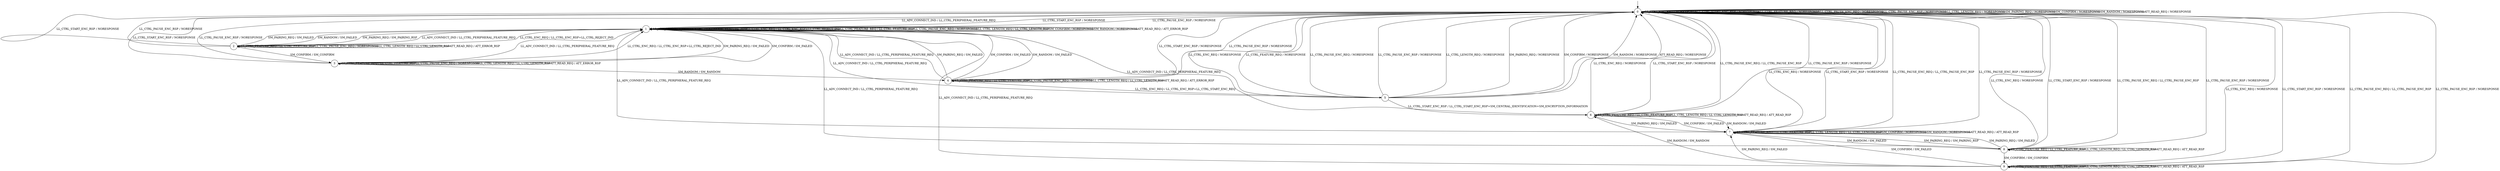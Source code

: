 digraph g {

	s0 [shape="circle" label="0"];
	s1 [shape="circle" label="1"];
	s2 [shape="circle" label="2"];
	s3 [shape="circle" label="3"];
	s4 [shape="circle" label="4"];
	s5 [shape="circle" label="5"];
	s6 [shape="circle" label="6"];
	s7 [shape="circle" label="7"];
	s8 [shape="circle" label="8"];
	s9 [shape="circle" label="9"];
	s0 -> s1 [label="LL_ADV_CONNECT_IND / LL_CTRL_PERIPHERAL_FEATURE_REQ"];
	s0 -> s0 [label="LL_CTRL_ENC_REQ / NORESPONSE"];
	s0 -> s0 [label="LL_CTRL_START_ENC_RSP / NORESPONSE"];
	s0 -> s0 [label="LL_CTRL_FEATURE_REQ / NORESPONSE"];
	s0 -> s0 [label="LL_CTRL_PAUSE_ENC_REQ / NORESPONSE"];
	s0 -> s0 [label="LL_CTRL_PAUSE_ENC_RSP / NORESPONSE"];
	s0 -> s0 [label="LL_CTRL_LENGTH_REQ / NORESPONSE"];
	s0 -> s0 [label="SM_PAIRING_REQ / NORESPONSE"];
	s0 -> s0 [label="SM_CONFIRM / NORESPONSE"];
	s0 -> s0 [label="SM_RANDOM / NORESPONSE"];
	s0 -> s0 [label="ATT_READ_REQ / NORESPONSE"];
	s1 -> s1 [label="LL_ADV_CONNECT_IND / LL_CTRL_PERIPHERAL_FEATURE_REQ"];
	s1 -> s1 [label="LL_CTRL_ENC_REQ / LL_CTRL_ENC_RSP+LL_CTRL_REJECT_IND"];
	s1 -> s0 [label="LL_CTRL_START_ENC_RSP / NORESPONSE"];
	s1 -> s1 [label="LL_CTRL_FEATURE_REQ / LL_CTRL_FEATURE_RSP"];
	s1 -> s1 [label="LL_CTRL_PAUSE_ENC_REQ / NORESPONSE"];
	s1 -> s0 [label="LL_CTRL_PAUSE_ENC_RSP / NORESPONSE"];
	s1 -> s1 [label="LL_CTRL_LENGTH_REQ / LL_CTRL_LENGTH_RSP"];
	s1 -> s2 [label="SM_PAIRING_REQ / SM_PAIRING_RSP"];
	s1 -> s1 [label="SM_CONFIRM / NORESPONSE"];
	s1 -> s1 [label="SM_RANDOM / NORESPONSE"];
	s1 -> s1 [label="ATT_READ_REQ / ATT_ERROR_RSP"];
	s2 -> s1 [label="LL_ADV_CONNECT_IND / LL_CTRL_PERIPHERAL_FEATURE_REQ"];
	s2 -> s1 [label="LL_CTRL_ENC_REQ / LL_CTRL_ENC_RSP+LL_CTRL_REJECT_IND"];
	s2 -> s0 [label="LL_CTRL_START_ENC_RSP / NORESPONSE"];
	s2 -> s2 [label="LL_CTRL_FEATURE_REQ / LL_CTRL_FEATURE_RSP"];
	s2 -> s2 [label="LL_CTRL_PAUSE_ENC_REQ / NORESPONSE"];
	s2 -> s0 [label="LL_CTRL_PAUSE_ENC_RSP / NORESPONSE"];
	s2 -> s2 [label="LL_CTRL_LENGTH_REQ / LL_CTRL_LENGTH_RSP"];
	s2 -> s1 [label="SM_PAIRING_REQ / SM_FAILED"];
	s2 -> s3 [label="SM_CONFIRM / SM_CONFIRM"];
	s2 -> s1 [label="SM_RANDOM / SM_FAILED"];
	s2 -> s2 [label="ATT_READ_REQ / ATT_ERROR_RSP"];
	s3 -> s1 [label="LL_ADV_CONNECT_IND / LL_CTRL_PERIPHERAL_FEATURE_REQ"];
	s3 -> s1 [label="LL_CTRL_ENC_REQ / LL_CTRL_ENC_RSP+LL_CTRL_REJECT_IND"];
	s3 -> s0 [label="LL_CTRL_START_ENC_RSP / NORESPONSE"];
	s3 -> s3 [label="LL_CTRL_FEATURE_REQ / LL_CTRL_FEATURE_RSP"];
	s3 -> s3 [label="LL_CTRL_PAUSE_ENC_REQ / NORESPONSE"];
	s3 -> s0 [label="LL_CTRL_PAUSE_ENC_RSP / NORESPONSE"];
	s3 -> s3 [label="LL_CTRL_LENGTH_REQ / LL_CTRL_LENGTH_RSP"];
	s3 -> s1 [label="SM_PAIRING_REQ / SM_FAILED"];
	s3 -> s1 [label="SM_CONFIRM / SM_FAILED"];
	s3 -> s4 [label="SM_RANDOM / SM_RANDOM"];
	s3 -> s3 [label="ATT_READ_REQ / ATT_ERROR_RSP"];
	s4 -> s1 [label="LL_ADV_CONNECT_IND / LL_CTRL_PERIPHERAL_FEATURE_REQ"];
	s4 -> s5 [label="LL_CTRL_ENC_REQ / LL_CTRL_ENC_RSP+LL_CTRL_START_ENC_REQ"];
	s4 -> s0 [label="LL_CTRL_START_ENC_RSP / NORESPONSE"];
	s4 -> s4 [label="LL_CTRL_FEATURE_REQ / LL_CTRL_FEATURE_RSP"];
	s4 -> s4 [label="LL_CTRL_PAUSE_ENC_REQ / NORESPONSE"];
	s4 -> s0 [label="LL_CTRL_PAUSE_ENC_RSP / NORESPONSE"];
	s4 -> s4 [label="LL_CTRL_LENGTH_REQ / LL_CTRL_LENGTH_RSP"];
	s4 -> s1 [label="SM_PAIRING_REQ / SM_FAILED"];
	s4 -> s1 [label="SM_CONFIRM / SM_FAILED"];
	s4 -> s1 [label="SM_RANDOM / SM_FAILED"];
	s4 -> s4 [label="ATT_READ_REQ / ATT_ERROR_RSP"];
	s5 -> s1 [label="LL_ADV_CONNECT_IND / LL_CTRL_PERIPHERAL_FEATURE_REQ"];
	s5 -> s0 [label="LL_CTRL_ENC_REQ / NORESPONSE"];
	s5 -> s6 [label="LL_CTRL_START_ENC_RSP / LL_CTRL_START_ENC_RSP+SM_CENTRAL_IDENTIFICATION+SM_ENCRYPTION_INFORMATION"];
	s5 -> s0 [label="LL_CTRL_FEATURE_REQ / NORESPONSE"];
	s5 -> s0 [label="LL_CTRL_PAUSE_ENC_REQ / NORESPONSE"];
	s5 -> s0 [label="LL_CTRL_PAUSE_ENC_RSP / NORESPONSE"];
	s5 -> s0 [label="LL_CTRL_LENGTH_REQ / NORESPONSE"];
	s5 -> s0 [label="SM_PAIRING_REQ / NORESPONSE"];
	s5 -> s0 [label="SM_CONFIRM / NORESPONSE"];
	s5 -> s0 [label="SM_RANDOM / NORESPONSE"];
	s5 -> s0 [label="ATT_READ_REQ / NORESPONSE"];
	s6 -> s1 [label="LL_ADV_CONNECT_IND / LL_CTRL_PERIPHERAL_FEATURE_REQ"];
	s6 -> s0 [label="LL_CTRL_ENC_REQ / NORESPONSE"];
	s6 -> s0 [label="LL_CTRL_START_ENC_RSP / NORESPONSE"];
	s6 -> s6 [label="LL_CTRL_FEATURE_REQ / LL_CTRL_FEATURE_RSP"];
	s6 -> s0 [label="LL_CTRL_PAUSE_ENC_REQ / LL_CTRL_PAUSE_ENC_RSP"];
	s6 -> s0 [label="LL_CTRL_PAUSE_ENC_RSP / NORESPONSE"];
	s6 -> s6 [label="LL_CTRL_LENGTH_REQ / LL_CTRL_LENGTH_RSP"];
	s6 -> s7 [label="SM_PAIRING_REQ / SM_FAILED"];
	s6 -> s7 [label="SM_CONFIRM / SM_FAILED"];
	s6 -> s7 [label="SM_RANDOM / SM_FAILED"];
	s6 -> s6 [label="ATT_READ_REQ / ATT_READ_RSP"];
	s7 -> s1 [label="LL_ADV_CONNECT_IND / LL_CTRL_PERIPHERAL_FEATURE_REQ"];
	s7 -> s0 [label="LL_CTRL_ENC_REQ / NORESPONSE"];
	s7 -> s0 [label="LL_CTRL_START_ENC_RSP / NORESPONSE"];
	s7 -> s7 [label="LL_CTRL_FEATURE_REQ / LL_CTRL_FEATURE_RSP"];
	s7 -> s0 [label="LL_CTRL_PAUSE_ENC_REQ / LL_CTRL_PAUSE_ENC_RSP"];
	s7 -> s0 [label="LL_CTRL_PAUSE_ENC_RSP / NORESPONSE"];
	s7 -> s7 [label="LL_CTRL_LENGTH_REQ / LL_CTRL_LENGTH_RSP"];
	s7 -> s8 [label="SM_PAIRING_REQ / SM_PAIRING_RSP"];
	s7 -> s7 [label="SM_CONFIRM / NORESPONSE"];
	s7 -> s7 [label="SM_RANDOM / NORESPONSE"];
	s7 -> s7 [label="ATT_READ_REQ / ATT_READ_RSP"];
	s8 -> s1 [label="LL_ADV_CONNECT_IND / LL_CTRL_PERIPHERAL_FEATURE_REQ"];
	s8 -> s0 [label="LL_CTRL_ENC_REQ / NORESPONSE"];
	s8 -> s0 [label="LL_CTRL_START_ENC_RSP / NORESPONSE"];
	s8 -> s8 [label="LL_CTRL_FEATURE_REQ / LL_CTRL_FEATURE_RSP"];
	s8 -> s0 [label="LL_CTRL_PAUSE_ENC_REQ / LL_CTRL_PAUSE_ENC_RSP"];
	s8 -> s0 [label="LL_CTRL_PAUSE_ENC_RSP / NORESPONSE"];
	s8 -> s8 [label="LL_CTRL_LENGTH_REQ / LL_CTRL_LENGTH_RSP"];
	s8 -> s7 [label="SM_PAIRING_REQ / SM_FAILED"];
	s8 -> s9 [label="SM_CONFIRM / SM_CONFIRM"];
	s8 -> s7 [label="SM_RANDOM / SM_FAILED"];
	s8 -> s8 [label="ATT_READ_REQ / ATT_READ_RSP"];
	s9 -> s1 [label="LL_ADV_CONNECT_IND / LL_CTRL_PERIPHERAL_FEATURE_REQ"];
	s9 -> s0 [label="LL_CTRL_ENC_REQ / NORESPONSE"];
	s9 -> s0 [label="LL_CTRL_START_ENC_RSP / NORESPONSE"];
	s9 -> s9 [label="LL_CTRL_FEATURE_REQ / LL_CTRL_FEATURE_RSP"];
	s9 -> s0 [label="LL_CTRL_PAUSE_ENC_REQ / LL_CTRL_PAUSE_ENC_RSP"];
	s9 -> s0 [label="LL_CTRL_PAUSE_ENC_RSP / NORESPONSE"];
	s9 -> s9 [label="LL_CTRL_LENGTH_REQ / LL_CTRL_LENGTH_RSP"];
	s9 -> s7 [label="SM_PAIRING_REQ / SM_FAILED"];
	s9 -> s7 [label="SM_CONFIRM / SM_FAILED"];
	s9 -> s6 [label="SM_RANDOM / SM_RANDOM"];
	s9 -> s9 [label="ATT_READ_REQ / ATT_READ_RSP"];

__start0 [label="" shape="none" width="0" height="0"];
__start0 -> s0;

}
